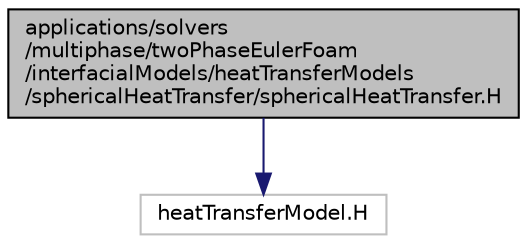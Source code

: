 digraph "applications/solvers/multiphase/twoPhaseEulerFoam/interfacialModels/heatTransferModels/sphericalHeatTransfer/sphericalHeatTransfer.H"
{
  bgcolor="transparent";
  edge [fontname="Helvetica",fontsize="10",labelfontname="Helvetica",labelfontsize="10"];
  node [fontname="Helvetica",fontsize="10",shape=record];
  Node1 [label="applications/solvers\l/multiphase/twoPhaseEulerFoam\l/interfacialModels/heatTransferModels\l/sphericalHeatTransfer/sphericalHeatTransfer.H",height=0.2,width=0.4,color="black", fillcolor="grey75", style="filled" fontcolor="black"];
  Node1 -> Node2 [color="midnightblue",fontsize="10",style="solid",fontname="Helvetica"];
  Node2 [label="heatTransferModel.H",height=0.2,width=0.4,color="grey75"];
}
